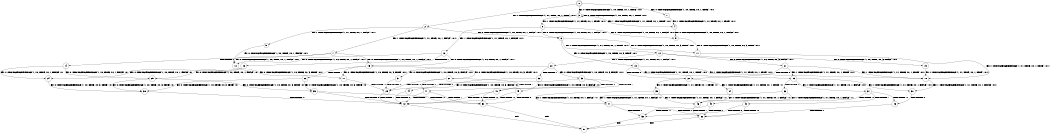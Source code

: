 digraph BCG {
size = "7, 10.5";
center = TRUE;
node [shape = circle];
0 [peripheries = 2];
0 -> 1 [label = "EX !0 !ATOMIC_EXCH_BRANCH (1, +0, TRUE, +0, 1, TRUE) !:0:1:"];
0 -> 2 [label = "EX !1 !ATOMIC_EXCH_BRANCH (1, +1, TRUE, +0, 1, TRUE) !:0:1:"];
0 -> 3 [label = "EX !0 !ATOMIC_EXCH_BRANCH (1, +0, TRUE, +0, 1, TRUE) !:0:1:"];
1 -> 4 [label = "EX !1 !ATOMIC_EXCH_BRANCH (1, +1, TRUE, +0, 1, TRUE) !:0:1:"];
2 -> 5 [label = "EX !1 !ATOMIC_EXCH_BRANCH (1, +1, TRUE, +0, 1, FALSE) !:0:1:"];
2 -> 6 [label = "EX !0 !ATOMIC_EXCH_BRANCH (1, +0, TRUE, +0, 1, FALSE) !:0:1:"];
2 -> 7 [label = "EX !1 !ATOMIC_EXCH_BRANCH (1, +1, TRUE, +0, 1, FALSE) !:0:1:"];
3 -> 4 [label = "EX !1 !ATOMIC_EXCH_BRANCH (1, +1, TRUE, +0, 1, TRUE) !:0:1:"];
3 -> 8 [label = "EX !1 !ATOMIC_EXCH_BRANCH (1, +1, TRUE, +0, 1, TRUE) !:0:1:"];
3 -> 3 [label = "EX !0 !ATOMIC_EXCH_BRANCH (1, +0, TRUE, +0, 1, TRUE) !:0:1:"];
4 -> 9 [label = "EX !0 !ATOMIC_EXCH_BRANCH (1, +0, TRUE, +0, 1, FALSE) !:0:1:"];
5 -> 10 [label = "EX !0 !ATOMIC_EXCH_BRANCH (1, +0, TRUE, +0, 1, FALSE) !:0:1:"];
6 -> 11 [label = "EX !0 !ATOMIC_EXCH_BRANCH (1, +0, TRUE, +0, 3, TRUE) !:0:1:"];
6 -> 12 [label = "EX !1 !ATOMIC_EXCH_BRANCH (1, +1, TRUE, +0, 1, TRUE) !:0:1:"];
6 -> 13 [label = "EX !0 !ATOMIC_EXCH_BRANCH (1, +0, TRUE, +0, 3, TRUE) !:0:1:"];
7 -> 10 [label = "EX !0 !ATOMIC_EXCH_BRANCH (1, +0, TRUE, +0, 1, FALSE) !:0:1:"];
7 -> 14 [label = "TERMINATE !1"];
7 -> 15 [label = "EX !0 !ATOMIC_EXCH_BRANCH (1, +0, TRUE, +0, 1, FALSE) !:0:1:"];
8 -> 9 [label = "EX !0 !ATOMIC_EXCH_BRANCH (1, +0, TRUE, +0, 1, FALSE) !:0:1:"];
8 -> 16 [label = "EX !1 !ATOMIC_EXCH_BRANCH (1, +1, TRUE, +0, 1, FALSE) !:0:1:"];
8 -> 6 [label = "EX !0 !ATOMIC_EXCH_BRANCH (1, +0, TRUE, +0, 1, FALSE) !:0:1:"];
9 -> 11 [label = "EX !0 !ATOMIC_EXCH_BRANCH (1, +0, TRUE, +0, 3, TRUE) !:0:1:"];
10 -> 17 [label = "EX !0 !ATOMIC_EXCH_BRANCH (1, +0, TRUE, +0, 3, TRUE) !:0:1:"];
11 -> 18 [label = "EX !1 !ATOMIC_EXCH_BRANCH (1, +1, TRUE, +0, 1, TRUE) !:0:1:"];
12 -> 19 [label = "EX !0 !ATOMIC_EXCH_BRANCH (1, +0, TRUE, +0, 3, FALSE) !:0:1:"];
12 -> 20 [label = "EX !1 !ATOMIC_EXCH_BRANCH (1, +1, TRUE, +0, 1, FALSE) !:0:1:"];
12 -> 21 [label = "EX !0 !ATOMIC_EXCH_BRANCH (1, +0, TRUE, +0, 3, FALSE) !:0:1:"];
13 -> 18 [label = "EX !1 !ATOMIC_EXCH_BRANCH (1, +1, TRUE, +0, 1, TRUE) !:0:1:"];
13 -> 22 [label = "TERMINATE !0"];
13 -> 23 [label = "EX !1 !ATOMIC_EXCH_BRANCH (1, +1, TRUE, +0, 1, TRUE) !:0:1:"];
14 -> 24 [label = "EX !0 !ATOMIC_EXCH_BRANCH (1, +0, TRUE, +0, 1, FALSE) !:0:"];
14 -> 25 [label = "EX !0 !ATOMIC_EXCH_BRANCH (1, +0, TRUE, +0, 1, FALSE) !:0:"];
15 -> 17 [label = "EX !0 !ATOMIC_EXCH_BRANCH (1, +0, TRUE, +0, 3, TRUE) !:0:1:"];
15 -> 26 [label = "TERMINATE !1"];
15 -> 27 [label = "EX !0 !ATOMIC_EXCH_BRANCH (1, +0, TRUE, +0, 3, TRUE) !:0:1:"];
16 -> 10 [label = "EX !0 !ATOMIC_EXCH_BRANCH (1, +0, TRUE, +0, 1, FALSE) !:0:1:"];
16 -> 28 [label = "TERMINATE !1"];
16 -> 15 [label = "EX !0 !ATOMIC_EXCH_BRANCH (1, +0, TRUE, +0, 1, FALSE) !:0:1:"];
17 -> 29 [label = "TERMINATE !0"];
18 -> 30 [label = "EX !1 !ATOMIC_EXCH_BRANCH (1, +1, TRUE, +0, 1, FALSE) !:0:1:"];
19 -> 18 [label = "EX !1 !ATOMIC_EXCH_BRANCH (1, +1, TRUE, +0, 1, TRUE) !:0:1:"];
20 -> 31 [label = "EX !0 !ATOMIC_EXCH_BRANCH (1, +0, TRUE, +0, 3, FALSE) !:0:1:"];
20 -> 32 [label = "TERMINATE !1"];
20 -> 33 [label = "EX !0 !ATOMIC_EXCH_BRANCH (1, +0, TRUE, +0, 3, FALSE) !:0:1:"];
21 -> 18 [label = "EX !1 !ATOMIC_EXCH_BRANCH (1, +1, TRUE, +0, 1, TRUE) !:0:1:"];
21 -> 22 [label = "TERMINATE !0"];
21 -> 23 [label = "EX !1 !ATOMIC_EXCH_BRANCH (1, +1, TRUE, +0, 1, TRUE) !:0:1:"];
22 -> 34 [label = "EX !1 !ATOMIC_EXCH_BRANCH (1, +1, TRUE, +0, 1, TRUE) !:1:"];
22 -> 35 [label = "EX !1 !ATOMIC_EXCH_BRANCH (1, +1, TRUE, +0, 1, TRUE) !:1:"];
23 -> 30 [label = "EX !1 !ATOMIC_EXCH_BRANCH (1, +1, TRUE, +0, 1, FALSE) !:0:1:"];
23 -> 36 [label = "TERMINATE !0"];
23 -> 37 [label = "EX !1 !ATOMIC_EXCH_BRANCH (1, +1, TRUE, +0, 1, FALSE) !:0:1:"];
24 -> 38 [label = "EX !0 !ATOMIC_EXCH_BRANCH (1, +0, TRUE, +0, 3, TRUE) !:0:"];
25 -> 38 [label = "EX !0 !ATOMIC_EXCH_BRANCH (1, +0, TRUE, +0, 3, TRUE) !:0:"];
25 -> 39 [label = "EX !0 !ATOMIC_EXCH_BRANCH (1, +0, TRUE, +0, 3, TRUE) !:0:"];
26 -> 38 [label = "EX !0 !ATOMIC_EXCH_BRANCH (1, +0, TRUE, +0, 3, TRUE) !:0:"];
26 -> 39 [label = "EX !0 !ATOMIC_EXCH_BRANCH (1, +0, TRUE, +0, 3, TRUE) !:0:"];
27 -> 29 [label = "TERMINATE !0"];
27 -> 40 [label = "TERMINATE !1"];
27 -> 41 [label = "TERMINATE !0"];
28 -> 24 [label = "EX !0 !ATOMIC_EXCH_BRANCH (1, +0, TRUE, +0, 1, FALSE) !:0:"];
28 -> 25 [label = "EX !0 !ATOMIC_EXCH_BRANCH (1, +0, TRUE, +0, 1, FALSE) !:0:"];
29 -> 42 [label = "TERMINATE !1"];
30 -> 43 [label = "TERMINATE !0"];
31 -> 29 [label = "TERMINATE !0"];
32 -> 44 [label = "EX !0 !ATOMIC_EXCH_BRANCH (1, +0, TRUE, +0, 3, FALSE) !:0:"];
32 -> 45 [label = "EX !0 !ATOMIC_EXCH_BRANCH (1, +0, TRUE, +0, 3, FALSE) !:0:"];
33 -> 29 [label = "TERMINATE !0"];
33 -> 40 [label = "TERMINATE !1"];
33 -> 41 [label = "TERMINATE !0"];
34 -> 46 [label = "EX !1 !ATOMIC_EXCH_BRANCH (1, +1, TRUE, +0, 1, FALSE) !:1:"];
35 -> 46 [label = "EX !1 !ATOMIC_EXCH_BRANCH (1, +1, TRUE, +0, 1, FALSE) !:1:"];
35 -> 47 [label = "EX !1 !ATOMIC_EXCH_BRANCH (1, +1, TRUE, +0, 1, FALSE) !:1:"];
36 -> 46 [label = "EX !1 !ATOMIC_EXCH_BRANCH (1, +1, TRUE, +0, 1, FALSE) !:1:"];
36 -> 47 [label = "EX !1 !ATOMIC_EXCH_BRANCH (1, +1, TRUE, +0, 1, FALSE) !:1:"];
37 -> 43 [label = "TERMINATE !0"];
37 -> 48 [label = "TERMINATE !1"];
37 -> 49 [label = "TERMINATE !0"];
38 -> 42 [label = "TERMINATE !0"];
39 -> 42 [label = "TERMINATE !0"];
39 -> 50 [label = "TERMINATE !0"];
40 -> 42 [label = "TERMINATE !0"];
40 -> 50 [label = "TERMINATE !0"];
41 -> 42 [label = "TERMINATE !1"];
41 -> 50 [label = "TERMINATE !1"];
42 -> 51 [label = "exit"];
43 -> 52 [label = "TERMINATE !1"];
44 -> 42 [label = "TERMINATE !0"];
45 -> 42 [label = "TERMINATE !0"];
45 -> 50 [label = "TERMINATE !0"];
46 -> 52 [label = "TERMINATE !1"];
47 -> 52 [label = "TERMINATE !1"];
47 -> 53 [label = "TERMINATE !1"];
48 -> 52 [label = "TERMINATE !0"];
48 -> 53 [label = "TERMINATE !0"];
49 -> 52 [label = "TERMINATE !1"];
49 -> 53 [label = "TERMINATE !1"];
50 -> 51 [label = "exit"];
52 -> 51 [label = "exit"];
53 -> 51 [label = "exit"];
}
